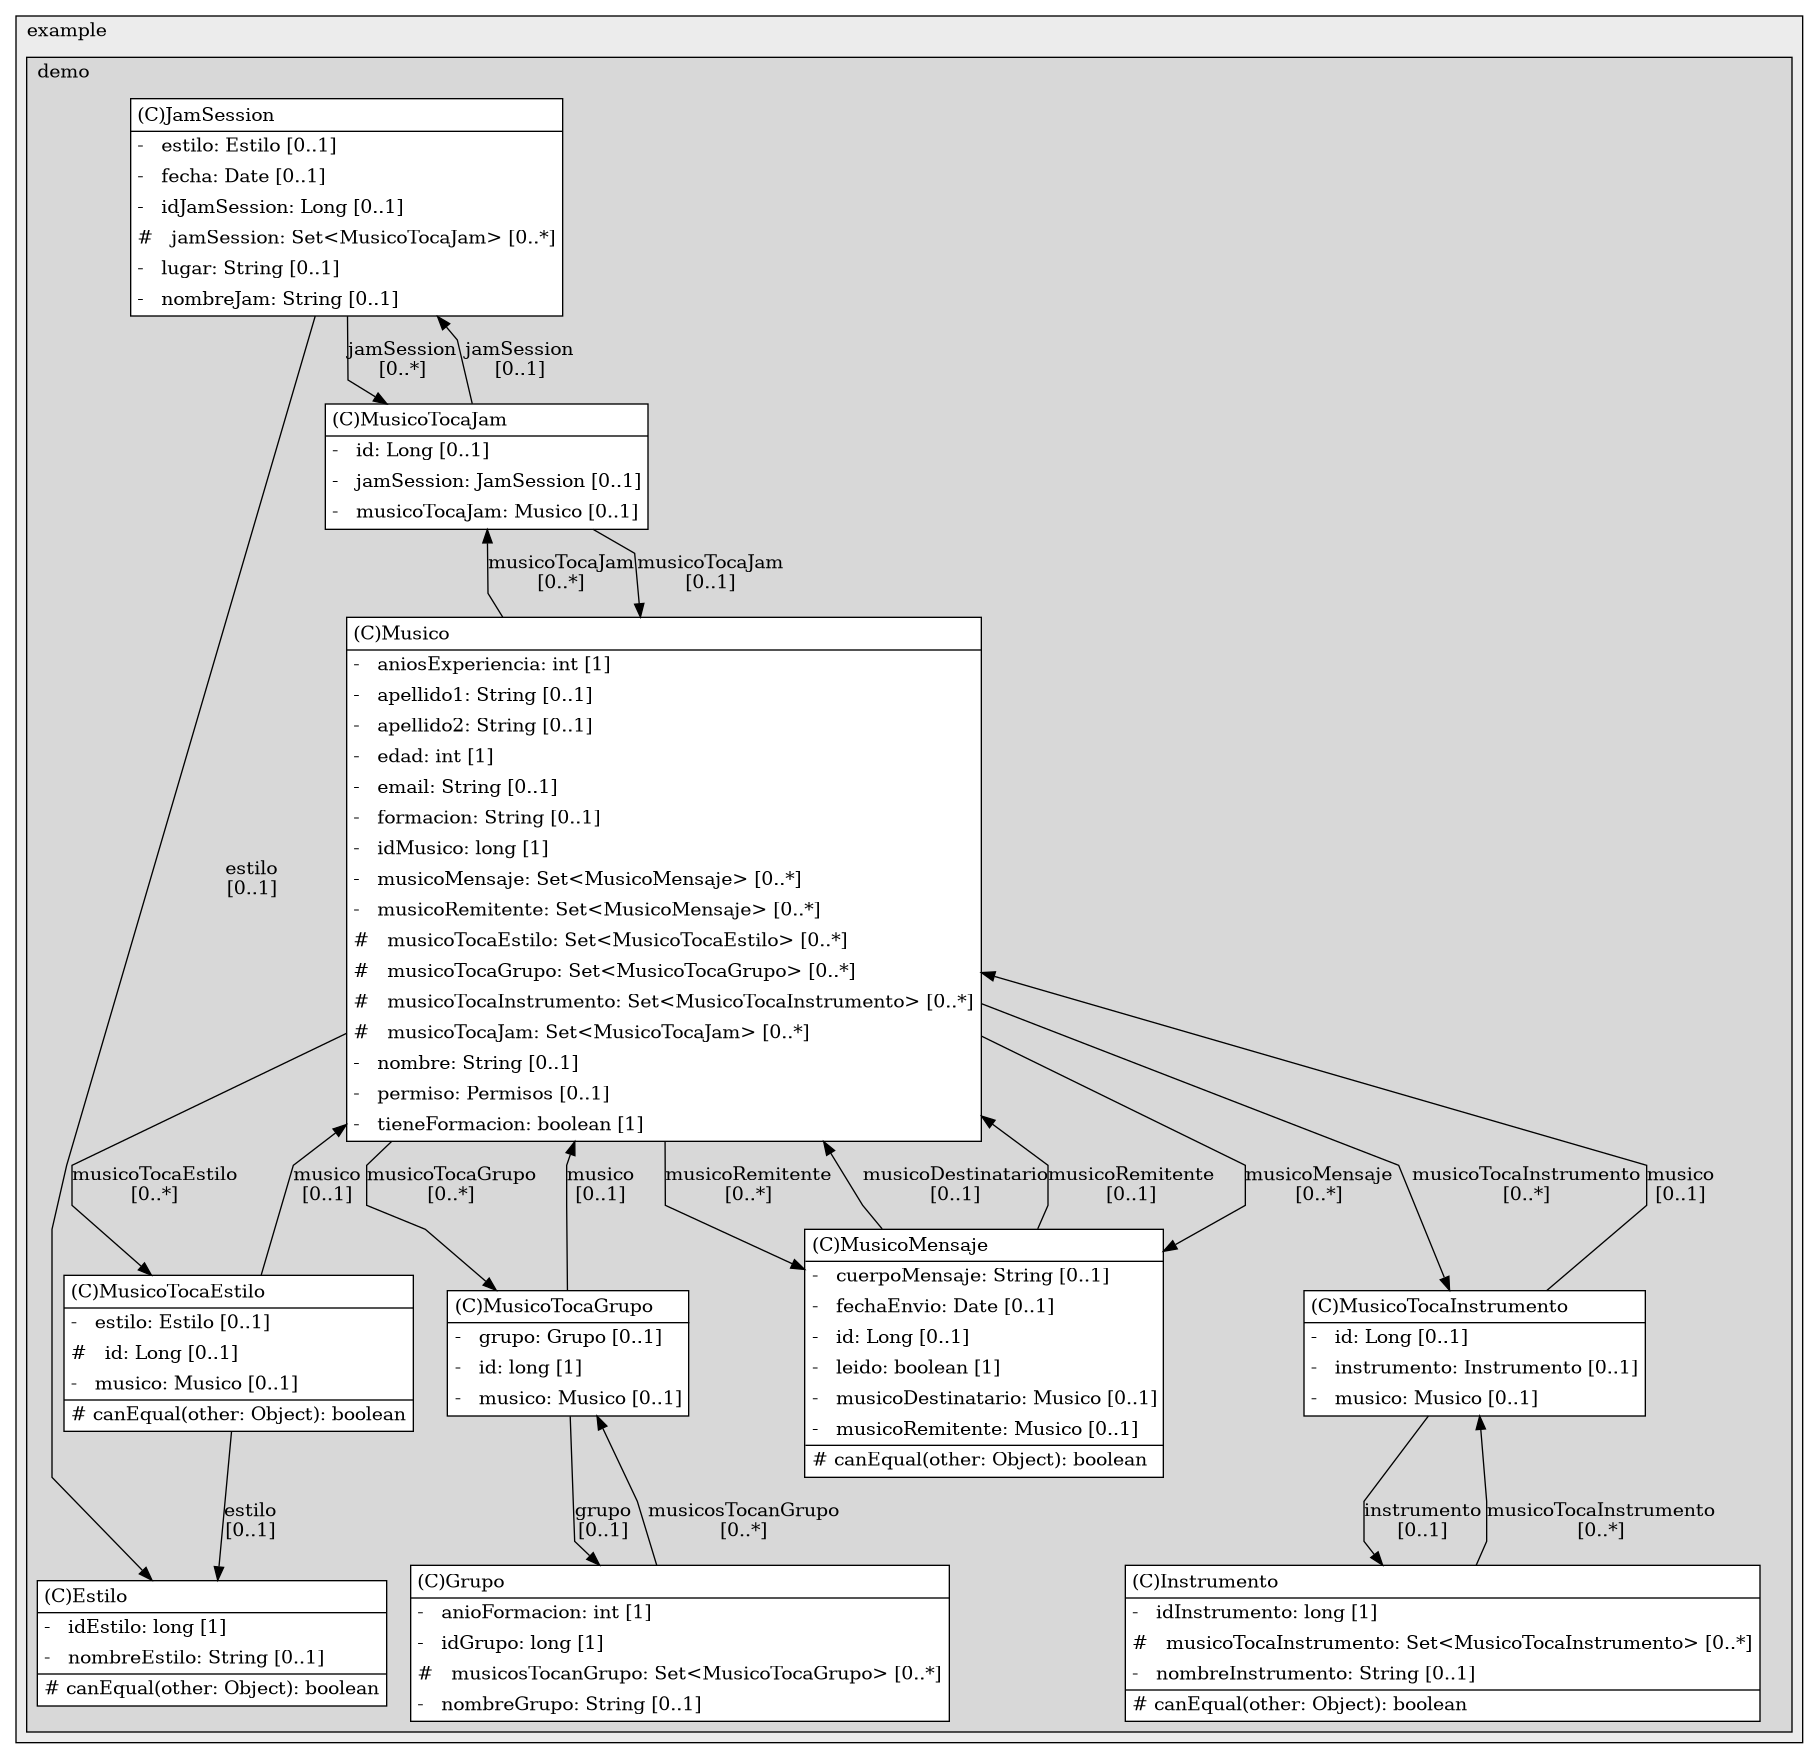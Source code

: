 @startuml

/' diagram meta data start
config=StructureConfiguration;
{
  "projectClassification": {
    "searchMode": "OpenProject", // OpenProject, AllProjects
    "includedProjects": "",
    "pathEndKeywords": "*.impl",
    "isClientPath": "",
    "isClientName": "",
    "isTestPath": "",
    "isTestName": "",
    "isMappingPath": "",
    "isMappingName": "",
    "isDataAccessPath": "",
    "isDataAccessName": "",
    "isDataStructurePath": "",
    "isDataStructureName": "",
    "isInterfaceStructuresPath": "",
    "isInterfaceStructuresName": "",
    "isEntryPointPath": "",
    "isEntryPointName": "",
    "treatFinalFieldsAsMandatory": false
  },
  "graphRestriction": {
    "classPackageExcludeFilter": "",
    "classPackageIncludeFilter": "",
    "classNameExcludeFilter": "",
    "classNameIncludeFilter": "",
    "methodNameExcludeFilter": "",
    "methodNameIncludeFilter": "",
    "removeByInheritance": "", // inheritance/annotation based filtering is done in a second step
    "removeByAnnotation": "",
    "removeByClassPackage": "", // cleanup the graph after inheritance/annotation based filtering is done
    "removeByClassName": "",
    "cutMappings": false,
    "cutEnum": true,
    "cutTests": true,
    "cutClient": true,
    "cutDataAccess": false,
    "cutInterfaceStructures": false,
    "cutDataStructures": false,
    "cutGetterAndSetter": true,
    "cutConstructors": true
  },
  "graphTraversal": {
    "forwardDepth": 6,
    "backwardDepth": 6,
    "classPackageExcludeFilter": "",
    "classPackageIncludeFilter": "",
    "classNameExcludeFilter": "",
    "classNameIncludeFilter": "",
    "methodNameExcludeFilter": "",
    "methodNameIncludeFilter": "",
    "hideMappings": false,
    "hideDataStructures": false,
    "hidePrivateMethods": true,
    "hideInterfaceCalls": true, // indirection: implementation -> interface (is hidden) -> implementation
    "onlyShowApplicationEntryPoints": false, // root node is included
    "useMethodCallsForStructureDiagram": "ForwardOnly" // ForwardOnly, BothDirections, No
  },
  "details": {
    "aggregation": "GroupByClass", // ByClass, GroupByClass, None
    "showClassGenericTypes": true,
    "showMethods": true,
    "showMethodParameterNames": true,
    "showMethodParameterTypes": true,
    "showMethodReturnType": true,
    "showPackageLevels": 2,
    "showDetailedClassStructure": true
  },
  "rootClass": "com.example.demo.entities.MusicoTocaInstrumento",
  "extensionCallbackMethod": "" // qualified.class.name#methodName - signature: public static String method(String)
}
diagram meta data end '/



digraph g {
    rankdir="TB"
    splines=polyline
    

'nodes 
subgraph cluster_1322970774 { 
   	label=example
	labeljust=l
	fillcolor="#ececec"
	style=filled
   
   subgraph cluster_134842393 { 
   	label=demo
	labeljust=l
	fillcolor="#d8d8d8"
	style=filled
   
   Estilo2082814267[
	label=<<TABLE BORDER="1" CELLBORDER="0" CELLPADDING="4" CELLSPACING="0">
<TR><TD ALIGN="LEFT" >(C)Estilo</TD></TR>
<HR/>
<TR><TD ALIGN="LEFT" >-   idEstilo: long [1]</TD></TR>
<TR><TD ALIGN="LEFT" >-   nombreEstilo: String [0..1]</TD></TR>
<HR/>
<TR><TD ALIGN="LEFT" ># canEqual(other: Object): boolean</TD></TR>
</TABLE>>
	style=filled
	margin=0
	shape=plaintext
	fillcolor="#FFFFFF"
];

Grupo2082814267[
	label=<<TABLE BORDER="1" CELLBORDER="0" CELLPADDING="4" CELLSPACING="0">
<TR><TD ALIGN="LEFT" >(C)Grupo</TD></TR>
<HR/>
<TR><TD ALIGN="LEFT" >-   anioFormacion: int [1]</TD></TR>
<TR><TD ALIGN="LEFT" >-   idGrupo: long [1]</TD></TR>
<TR><TD ALIGN="LEFT" >#   musicosTocanGrupo: Set&lt;MusicoTocaGrupo&gt; [0..*]</TD></TR>
<TR><TD ALIGN="LEFT" >-   nombreGrupo: String [0..1]</TD></TR>
</TABLE>>
	style=filled
	margin=0
	shape=plaintext
	fillcolor="#FFFFFF"
];

Instrumento2082814267[
	label=<<TABLE BORDER="1" CELLBORDER="0" CELLPADDING="4" CELLSPACING="0">
<TR><TD ALIGN="LEFT" >(C)Instrumento</TD></TR>
<HR/>
<TR><TD ALIGN="LEFT" >-   idInstrumento: long [1]</TD></TR>
<TR><TD ALIGN="LEFT" >#   musicoTocaInstrumento: Set&lt;MusicoTocaInstrumento&gt; [0..*]</TD></TR>
<TR><TD ALIGN="LEFT" >-   nombreInstrumento: String [0..1]</TD></TR>
<HR/>
<TR><TD ALIGN="LEFT" ># canEqual(other: Object): boolean</TD></TR>
</TABLE>>
	style=filled
	margin=0
	shape=plaintext
	fillcolor="#FFFFFF"
];

JamSession2082814267[
	label=<<TABLE BORDER="1" CELLBORDER="0" CELLPADDING="4" CELLSPACING="0">
<TR><TD ALIGN="LEFT" >(C)JamSession</TD></TR>
<HR/>
<TR><TD ALIGN="LEFT" >-   estilo: Estilo [0..1]</TD></TR>
<TR><TD ALIGN="LEFT" >-   fecha: Date [0..1]</TD></TR>
<TR><TD ALIGN="LEFT" >-   idJamSession: Long [0..1]</TD></TR>
<TR><TD ALIGN="LEFT" >#   jamSession: Set&lt;MusicoTocaJam&gt; [0..*]</TD></TR>
<TR><TD ALIGN="LEFT" >-   lugar: String [0..1]</TD></TR>
<TR><TD ALIGN="LEFT" >-   nombreJam: String [0..1]</TD></TR>
</TABLE>>
	style=filled
	margin=0
	shape=plaintext
	fillcolor="#FFFFFF"
];

Musico2082814267[
	label=<<TABLE BORDER="1" CELLBORDER="0" CELLPADDING="4" CELLSPACING="0">
<TR><TD ALIGN="LEFT" >(C)Musico</TD></TR>
<HR/>
<TR><TD ALIGN="LEFT" >-   aniosExperiencia: int [1]</TD></TR>
<TR><TD ALIGN="LEFT" >-   apellido1: String [0..1]</TD></TR>
<TR><TD ALIGN="LEFT" >-   apellido2: String [0..1]</TD></TR>
<TR><TD ALIGN="LEFT" >-   edad: int [1]</TD></TR>
<TR><TD ALIGN="LEFT" >-   email: String [0..1]</TD></TR>
<TR><TD ALIGN="LEFT" >-   formacion: String [0..1]</TD></TR>
<TR><TD ALIGN="LEFT" >-   idMusico: long [1]</TD></TR>
<TR><TD ALIGN="LEFT" >-   musicoMensaje: Set&lt;MusicoMensaje&gt; [0..*]</TD></TR>
<TR><TD ALIGN="LEFT" >-   musicoRemitente: Set&lt;MusicoMensaje&gt; [0..*]</TD></TR>
<TR><TD ALIGN="LEFT" >#   musicoTocaEstilo: Set&lt;MusicoTocaEstilo&gt; [0..*]</TD></TR>
<TR><TD ALIGN="LEFT" >#   musicoTocaGrupo: Set&lt;MusicoTocaGrupo&gt; [0..*]</TD></TR>
<TR><TD ALIGN="LEFT" >#   musicoTocaInstrumento: Set&lt;MusicoTocaInstrumento&gt; [0..*]</TD></TR>
<TR><TD ALIGN="LEFT" >#   musicoTocaJam: Set&lt;MusicoTocaJam&gt; [0..*]</TD></TR>
<TR><TD ALIGN="LEFT" >-   nombre: String [0..1]</TD></TR>
<TR><TD ALIGN="LEFT" >-   permiso: Permisos [0..1]</TD></TR>
<TR><TD ALIGN="LEFT" >-   tieneFormacion: boolean [1]</TD></TR>
</TABLE>>
	style=filled
	margin=0
	shape=plaintext
	fillcolor="#FFFFFF"
];

MusicoMensaje2082814267[
	label=<<TABLE BORDER="1" CELLBORDER="0" CELLPADDING="4" CELLSPACING="0">
<TR><TD ALIGN="LEFT" >(C)MusicoMensaje</TD></TR>
<HR/>
<TR><TD ALIGN="LEFT" >-   cuerpoMensaje: String [0..1]</TD></TR>
<TR><TD ALIGN="LEFT" >-   fechaEnvio: Date [0..1]</TD></TR>
<TR><TD ALIGN="LEFT" >-   id: Long [0..1]</TD></TR>
<TR><TD ALIGN="LEFT" >-   leido: boolean [1]</TD></TR>
<TR><TD ALIGN="LEFT" >-   musicoDestinatario: Musico [0..1]</TD></TR>
<TR><TD ALIGN="LEFT" >-   musicoRemitente: Musico [0..1]</TD></TR>
<HR/>
<TR><TD ALIGN="LEFT" ># canEqual(other: Object): boolean</TD></TR>
</TABLE>>
	style=filled
	margin=0
	shape=plaintext
	fillcolor="#FFFFFF"
];

MusicoTocaEstilo2082814267[
	label=<<TABLE BORDER="1" CELLBORDER="0" CELLPADDING="4" CELLSPACING="0">
<TR><TD ALIGN="LEFT" >(C)MusicoTocaEstilo</TD></TR>
<HR/>
<TR><TD ALIGN="LEFT" >-   estilo: Estilo [0..1]</TD></TR>
<TR><TD ALIGN="LEFT" >#   id: Long [0..1]</TD></TR>
<TR><TD ALIGN="LEFT" >-   musico: Musico [0..1]</TD></TR>
<HR/>
<TR><TD ALIGN="LEFT" ># canEqual(other: Object): boolean</TD></TR>
</TABLE>>
	style=filled
	margin=0
	shape=plaintext
	fillcolor="#FFFFFF"
];

MusicoTocaGrupo2082814267[
	label=<<TABLE BORDER="1" CELLBORDER="0" CELLPADDING="4" CELLSPACING="0">
<TR><TD ALIGN="LEFT" >(C)MusicoTocaGrupo</TD></TR>
<HR/>
<TR><TD ALIGN="LEFT" >-   grupo: Grupo [0..1]</TD></TR>
<TR><TD ALIGN="LEFT" >-   id: long [1]</TD></TR>
<TR><TD ALIGN="LEFT" >-   musico: Musico [0..1]</TD></TR>
</TABLE>>
	style=filled
	margin=0
	shape=plaintext
	fillcolor="#FFFFFF"
];

MusicoTocaInstrumento2082814267[
	label=<<TABLE BORDER="1" CELLBORDER="0" CELLPADDING="4" CELLSPACING="0">
<TR><TD ALIGN="LEFT" >(C)MusicoTocaInstrumento</TD></TR>
<HR/>
<TR><TD ALIGN="LEFT" >-   id: Long [0..1]</TD></TR>
<TR><TD ALIGN="LEFT" >-   instrumento: Instrumento [0..1]</TD></TR>
<TR><TD ALIGN="LEFT" >-   musico: Musico [0..1]</TD></TR>
</TABLE>>
	style=filled
	margin=0
	shape=plaintext
	fillcolor="#FFFFFF"
];

MusicoTocaJam2082814267[
	label=<<TABLE BORDER="1" CELLBORDER="0" CELLPADDING="4" CELLSPACING="0">
<TR><TD ALIGN="LEFT" >(C)MusicoTocaJam</TD></TR>
<HR/>
<TR><TD ALIGN="LEFT" >-   id: Long [0..1]</TD></TR>
<TR><TD ALIGN="LEFT" >-   jamSession: JamSession [0..1]</TD></TR>
<TR><TD ALIGN="LEFT" >-   musicoTocaJam: Musico [0..1]</TD></TR>
</TABLE>>
	style=filled
	margin=0
	shape=plaintext
	fillcolor="#FFFFFF"
];
} 
} 

'edges    
Grupo2082814267 -> MusicoTocaGrupo2082814267[label="musicosTocanGrupo
[0..*]"];
Instrumento2082814267 -> MusicoTocaInstrumento2082814267[label="musicoTocaInstrumento
[0..*]"];
JamSession2082814267 -> Estilo2082814267[label="estilo
[0..1]"];
JamSession2082814267 -> MusicoTocaJam2082814267[label="jamSession
[0..*]"];
Musico2082814267 -> MusicoMensaje2082814267[label="musicoMensaje
[0..*]"];
Musico2082814267 -> MusicoMensaje2082814267[label="musicoRemitente
[0..*]"];
Musico2082814267 -> MusicoTocaEstilo2082814267[label="musicoTocaEstilo
[0..*]"];
Musico2082814267 -> MusicoTocaGrupo2082814267[label="musicoTocaGrupo
[0..*]"];
Musico2082814267 -> MusicoTocaInstrumento2082814267[label="musicoTocaInstrumento
[0..*]"];
Musico2082814267 -> MusicoTocaJam2082814267[label="musicoTocaJam
[0..*]"];
MusicoMensaje2082814267 -> Musico2082814267[label="musicoDestinatario
[0..1]"];
MusicoMensaje2082814267 -> Musico2082814267[label="musicoRemitente
[0..1]"];
MusicoTocaEstilo2082814267 -> Estilo2082814267[label="estilo
[0..1]"];
MusicoTocaEstilo2082814267 -> Musico2082814267[label="musico
[0..1]"];
MusicoTocaGrupo2082814267 -> Grupo2082814267[label="grupo
[0..1]"];
MusicoTocaGrupo2082814267 -> Musico2082814267[label="musico
[0..1]"];
MusicoTocaInstrumento2082814267 -> Instrumento2082814267[label="instrumento
[0..1]"];
MusicoTocaInstrumento2082814267 -> Musico2082814267[label="musico
[0..1]"];
MusicoTocaJam2082814267 -> JamSession2082814267[label="jamSession
[0..1]"];
MusicoTocaJam2082814267 -> Musico2082814267[label="musicoTocaJam
[0..1]"];
    
}
@enduml